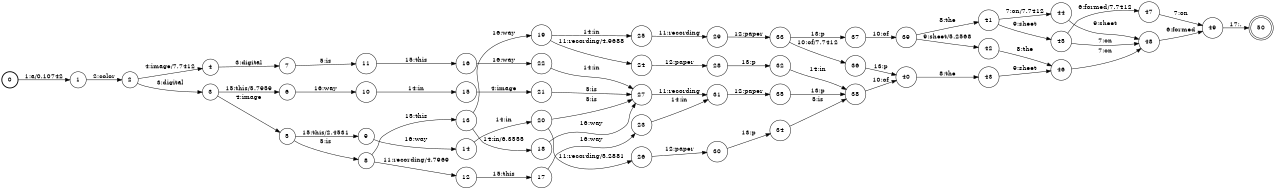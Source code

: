 digraph FST {
rankdir = LR;
size = "8.5,11";
label = "";
center = 1;
orientation = Portrait;
ranksep = "0.4";
nodesep = "0.25";
0 [label = "0", shape = circle, style = bold, fontsize = 14]
	0 -> 1 [label = "1:a/0.10742", fontsize = 14];
1 [label = "1", shape = circle, style = solid, fontsize = 14]
	1 -> 2 [label = "2:color", fontsize = 14];
2 [label = "2", shape = circle, style = solid, fontsize = 14]
	2 -> 3 [label = "3:digital", fontsize = 14];
	2 -> 4 [label = "4:image/7.7412", fontsize = 14];
3 [label = "3", shape = circle, style = solid, fontsize = 14]
	3 -> 5 [label = "4:image", fontsize = 14];
	3 -> 6 [label = "15:this/5.7959", fontsize = 14];
4 [label = "4", shape = circle, style = solid, fontsize = 14]
	4 -> 7 [label = "3:digital", fontsize = 14];
5 [label = "5", shape = circle, style = solid, fontsize = 14]
	5 -> 8 [label = "5:is", fontsize = 14];
	5 -> 9 [label = "15:this/2.4531", fontsize = 14];
6 [label = "6", shape = circle, style = solid, fontsize = 14]
	6 -> 10 [label = "16:way", fontsize = 14];
7 [label = "7", shape = circle, style = solid, fontsize = 14]
	7 -> 11 [label = "5:is", fontsize = 14];
8 [label = "8", shape = circle, style = solid, fontsize = 14]
	8 -> 12 [label = "11:recording/4.7969", fontsize = 14];
	8 -> 13 [label = "15:this", fontsize = 14];
9 [label = "9", shape = circle, style = solid, fontsize = 14]
	9 -> 14 [label = "16:way", fontsize = 14];
10 [label = "10", shape = circle, style = solid, fontsize = 14]
	10 -> 15 [label = "14:in", fontsize = 14];
11 [label = "11", shape = circle, style = solid, fontsize = 14]
	11 -> 16 [label = "15:this", fontsize = 14];
12 [label = "12", shape = circle, style = solid, fontsize = 14]
	12 -> 17 [label = "15:this", fontsize = 14];
13 [label = "13", shape = circle, style = solid, fontsize = 14]
	13 -> 18 [label = "14:in/6.3555", fontsize = 14];
	13 -> 19 [label = "16:way", fontsize = 14];
14 [label = "14", shape = circle, style = solid, fontsize = 14]
	14 -> 20 [label = "14:in", fontsize = 14];
15 [label = "15", shape = circle, style = solid, fontsize = 14]
	15 -> 21 [label = "4:image", fontsize = 14];
16 [label = "16", shape = circle, style = solid, fontsize = 14]
	16 -> 22 [label = "16:way", fontsize = 14];
17 [label = "17", shape = circle, style = solid, fontsize = 14]
	17 -> 23 [label = "16:way", fontsize = 14];
18 [label = "18", shape = circle, style = solid, fontsize = 14]
	18 -> 27 [label = "16:way", fontsize = 14];
19 [label = "19", shape = circle, style = solid, fontsize = 14]
	19 -> 24 [label = "11:recording/4.9688", fontsize = 14];
	19 -> 25 [label = "14:in", fontsize = 14];
20 [label = "20", shape = circle, style = solid, fontsize = 14]
	20 -> 27 [label = "5:is", fontsize = 14];
	20 -> 26 [label = "11:recording/5.2881", fontsize = 14];
21 [label = "21", shape = circle, style = solid, fontsize = 14]
	21 -> 27 [label = "5:is", fontsize = 14];
22 [label = "22", shape = circle, style = solid, fontsize = 14]
	22 -> 27 [label = "14:in", fontsize = 14];
23 [label = "23", shape = circle, style = solid, fontsize = 14]
	23 -> 31 [label = "14:in", fontsize = 14];
24 [label = "24", shape = circle, style = solid, fontsize = 14]
	24 -> 28 [label = "12:paper", fontsize = 14];
25 [label = "25", shape = circle, style = solid, fontsize = 14]
	25 -> 29 [label = "11:recording", fontsize = 14];
26 [label = "26", shape = circle, style = solid, fontsize = 14]
	26 -> 30 [label = "12:paper", fontsize = 14];
27 [label = "27", shape = circle, style = solid, fontsize = 14]
	27 -> 31 [label = "11:recording", fontsize = 14];
28 [label = "28", shape = circle, style = solid, fontsize = 14]
	28 -> 32 [label = "13:p", fontsize = 14];
29 [label = "29", shape = circle, style = solid, fontsize = 14]
	29 -> 33 [label = "12:paper", fontsize = 14];
30 [label = "30", shape = circle, style = solid, fontsize = 14]
	30 -> 34 [label = "13:p", fontsize = 14];
31 [label = "31", shape = circle, style = solid, fontsize = 14]
	31 -> 35 [label = "12:paper", fontsize = 14];
32 [label = "32", shape = circle, style = solid, fontsize = 14]
	32 -> 38 [label = "14:in", fontsize = 14];
33 [label = "33", shape = circle, style = solid, fontsize = 14]
	33 -> 36 [label = "10:of/7.7412", fontsize = 14];
	33 -> 37 [label = "13:p", fontsize = 14];
34 [label = "34", shape = circle, style = solid, fontsize = 14]
	34 -> 38 [label = "5:is", fontsize = 14];
35 [label = "35", shape = circle, style = solid, fontsize = 14]
	35 -> 38 [label = "13:p", fontsize = 14];
36 [label = "36", shape = circle, style = solid, fontsize = 14]
	36 -> 40 [label = "13:p", fontsize = 14];
37 [label = "37", shape = circle, style = solid, fontsize = 14]
	37 -> 39 [label = "10:of", fontsize = 14];
38 [label = "38", shape = circle, style = solid, fontsize = 14]
	38 -> 40 [label = "10:of", fontsize = 14];
39 [label = "39", shape = circle, style = solid, fontsize = 14]
	39 -> 41 [label = "8:the", fontsize = 14];
	39 -> 42 [label = "9:sheet/5.2568", fontsize = 14];
40 [label = "40", shape = circle, style = solid, fontsize = 14]
	40 -> 43 [label = "8:the", fontsize = 14];
41 [label = "41", shape = circle, style = solid, fontsize = 14]
	41 -> 44 [label = "7:on/7.7412", fontsize = 14];
	41 -> 45 [label = "9:sheet", fontsize = 14];
42 [label = "42", shape = circle, style = solid, fontsize = 14]
	42 -> 46 [label = "8:the", fontsize = 14];
43 [label = "43", shape = circle, style = solid, fontsize = 14]
	43 -> 46 [label = "9:sheet", fontsize = 14];
44 [label = "44", shape = circle, style = solid, fontsize = 14]
	44 -> 48 [label = "9:sheet", fontsize = 14];
45 [label = "45", shape = circle, style = solid, fontsize = 14]
	45 -> 47 [label = "6:formed/7.7412", fontsize = 14];
	45 -> 48 [label = "7:on", fontsize = 14];
46 [label = "46", shape = circle, style = solid, fontsize = 14]
	46 -> 48 [label = "7:on", fontsize = 14];
47 [label = "47", shape = circle, style = solid, fontsize = 14]
	47 -> 49 [label = "7:on", fontsize = 14];
48 [label = "48", shape = circle, style = solid, fontsize = 14]
	48 -> 49 [label = "6:formed", fontsize = 14];
49 [label = "49", shape = circle, style = solid, fontsize = 14]
	49 -> 50 [label = "17:.", fontsize = 14];
50 [label = "50", shape = doublecircle, style = solid, fontsize = 14]
}
